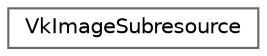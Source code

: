 digraph "类继承关系图"
{
 // LATEX_PDF_SIZE
  bgcolor="transparent";
  edge [fontname=Helvetica,fontsize=10,labelfontname=Helvetica,labelfontsize=10];
  node [fontname=Helvetica,fontsize=10,shape=box,height=0.2,width=0.4];
  rankdir="LR";
  Node0 [id="Node000000",label="VkImageSubresource",height=0.2,width=0.4,color="grey40", fillcolor="white", style="filled",URL="$struct_vk_image_subresource.html",tooltip=" "];
}
